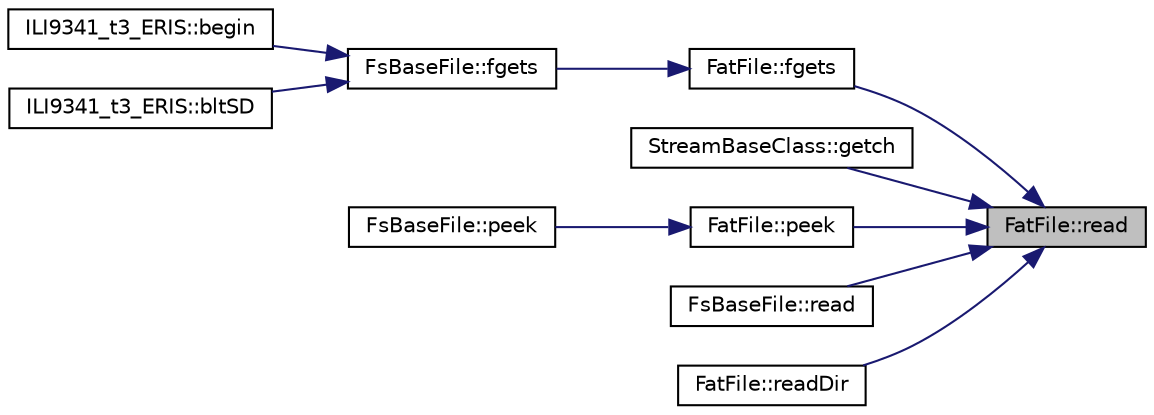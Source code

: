 digraph "FatFile::read"
{
 // LATEX_PDF_SIZE
  edge [fontname="Helvetica",fontsize="10",labelfontname="Helvetica",labelfontsize="10"];
  node [fontname="Helvetica",fontsize="10",shape=record];
  rankdir="RL";
  Node1 [label="FatFile::read",height=0.2,width=0.4,color="black", fillcolor="grey75", style="filled", fontcolor="black",tooltip=" "];
  Node1 -> Node2 [dir="back",color="midnightblue",fontsize="10",style="solid",fontname="Helvetica"];
  Node2 [label="FatFile::fgets",height=0.2,width=0.4,color="black", fillcolor="white", style="filled",URL="$class_fat_file.html#a69d86cd3af397b36d0f9ef2bf7b2afab",tooltip=" "];
  Node2 -> Node3 [dir="back",color="midnightblue",fontsize="10",style="solid",fontname="Helvetica"];
  Node3 [label="FsBaseFile::fgets",height=0.2,width=0.4,color="black", fillcolor="white", style="filled",URL="$class_fs_base_file.html#ab6b6b97a6382a763d6de882252412727",tooltip=" "];
  Node3 -> Node4 [dir="back",color="midnightblue",fontsize="10",style="solid",fontname="Helvetica"];
  Node4 [label="ILI9341_t3_ERIS::begin",height=0.2,width=0.4,color="black", fillcolor="white", style="filled",URL="$class_i_l_i9341__t3___e_r_i_s.html#aac7f00d564f87cf2063f869d273f6f48",tooltip=" "];
  Node3 -> Node5 [dir="back",color="midnightblue",fontsize="10",style="solid",fontname="Helvetica"];
  Node5 [label="ILI9341_t3_ERIS::bltSD",height=0.2,width=0.4,color="black", fillcolor="white", style="filled",URL="$class_i_l_i9341__t3___e_r_i_s.html#a62cbbd94867557ffbe8d9a2c832c8716",tooltip=" "];
  Node1 -> Node6 [dir="back",color="midnightblue",fontsize="10",style="solid",fontname="Helvetica"];
  Node6 [label="StreamBaseClass::getch",height=0.2,width=0.4,color="black", fillcolor="white", style="filled",URL="$class_stream_base_class.html#a6b797b9a578157d2caa52fc89c25e020",tooltip=" "];
  Node1 -> Node7 [dir="back",color="midnightblue",fontsize="10",style="solid",fontname="Helvetica"];
  Node7 [label="FatFile::peek",height=0.2,width=0.4,color="black", fillcolor="white", style="filled",URL="$class_fat_file.html#ac05b7136b887539426856c623869aa3a",tooltip=" "];
  Node7 -> Node8 [dir="back",color="midnightblue",fontsize="10",style="solid",fontname="Helvetica"];
  Node8 [label="FsBaseFile::peek",height=0.2,width=0.4,color="black", fillcolor="white", style="filled",URL="$class_fs_base_file.html#adc49cb204f293a28b67af64c49c4c9f3",tooltip=" "];
  Node1 -> Node9 [dir="back",color="midnightblue",fontsize="10",style="solid",fontname="Helvetica"];
  Node9 [label="FsBaseFile::read",height=0.2,width=0.4,color="black", fillcolor="white", style="filled",URL="$class_fs_base_file.html#ae8d8cb4cceda9d56e8dae692d04a46e6",tooltip=" "];
  Node1 -> Node10 [dir="back",color="midnightblue",fontsize="10",style="solid",fontname="Helvetica"];
  Node10 [label="FatFile::readDir",height=0.2,width=0.4,color="black", fillcolor="white", style="filled",URL="$class_fat_file.html#a29502cd34ef186763d2196daef27df1f",tooltip=" "];
}
